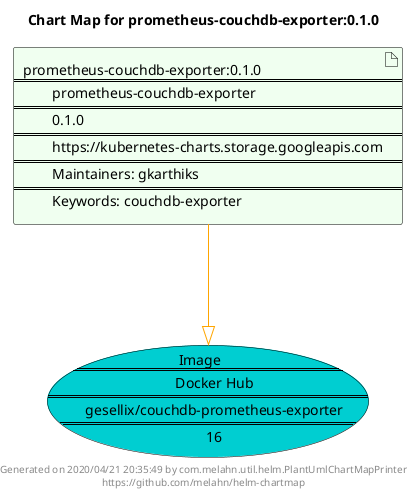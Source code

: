 @startuml
skinparam linetype ortho
skinparam backgroundColor white
skinparam usecaseBorderColor black
skinparam usecaseArrowColor LightSlateGray
skinparam artifactBorderColor black
skinparam artifactArrowColor LightSlateGray

title Chart Map for prometheus-couchdb-exporter:0.1.0

'There is one referenced Helm Chart
artifact "prometheus-couchdb-exporter:0.1.0\n====\n\tprometheus-couchdb-exporter\n====\n\t0.1.0\n====\n\thttps://kubernetes-charts.storage.googleapis.com\n====\n\tMaintainers: gkarthiks\n====\n\tKeywords: couchdb-exporter" as prometheus_couchdb_exporter_0_1_0 #HoneyDew

'There is one referenced Docker Image
usecase "Image\n====\n\tDocker Hub\n====\n\tgesellix/couchdb-prometheus-exporter\n====\n\t16" as gesellix_couchdb_prometheus_exporter_16 #DarkTurquoise

'Chart Dependencies
prometheus_couchdb_exporter_0_1_0--[#orange]-|>gesellix_couchdb_prometheus_exporter_16

center footer Generated on 2020/04/21 20:35:49 by com.melahn.util.helm.PlantUmlChartMapPrinter\nhttps://github.com/melahn/helm-chartmap
@enduml
